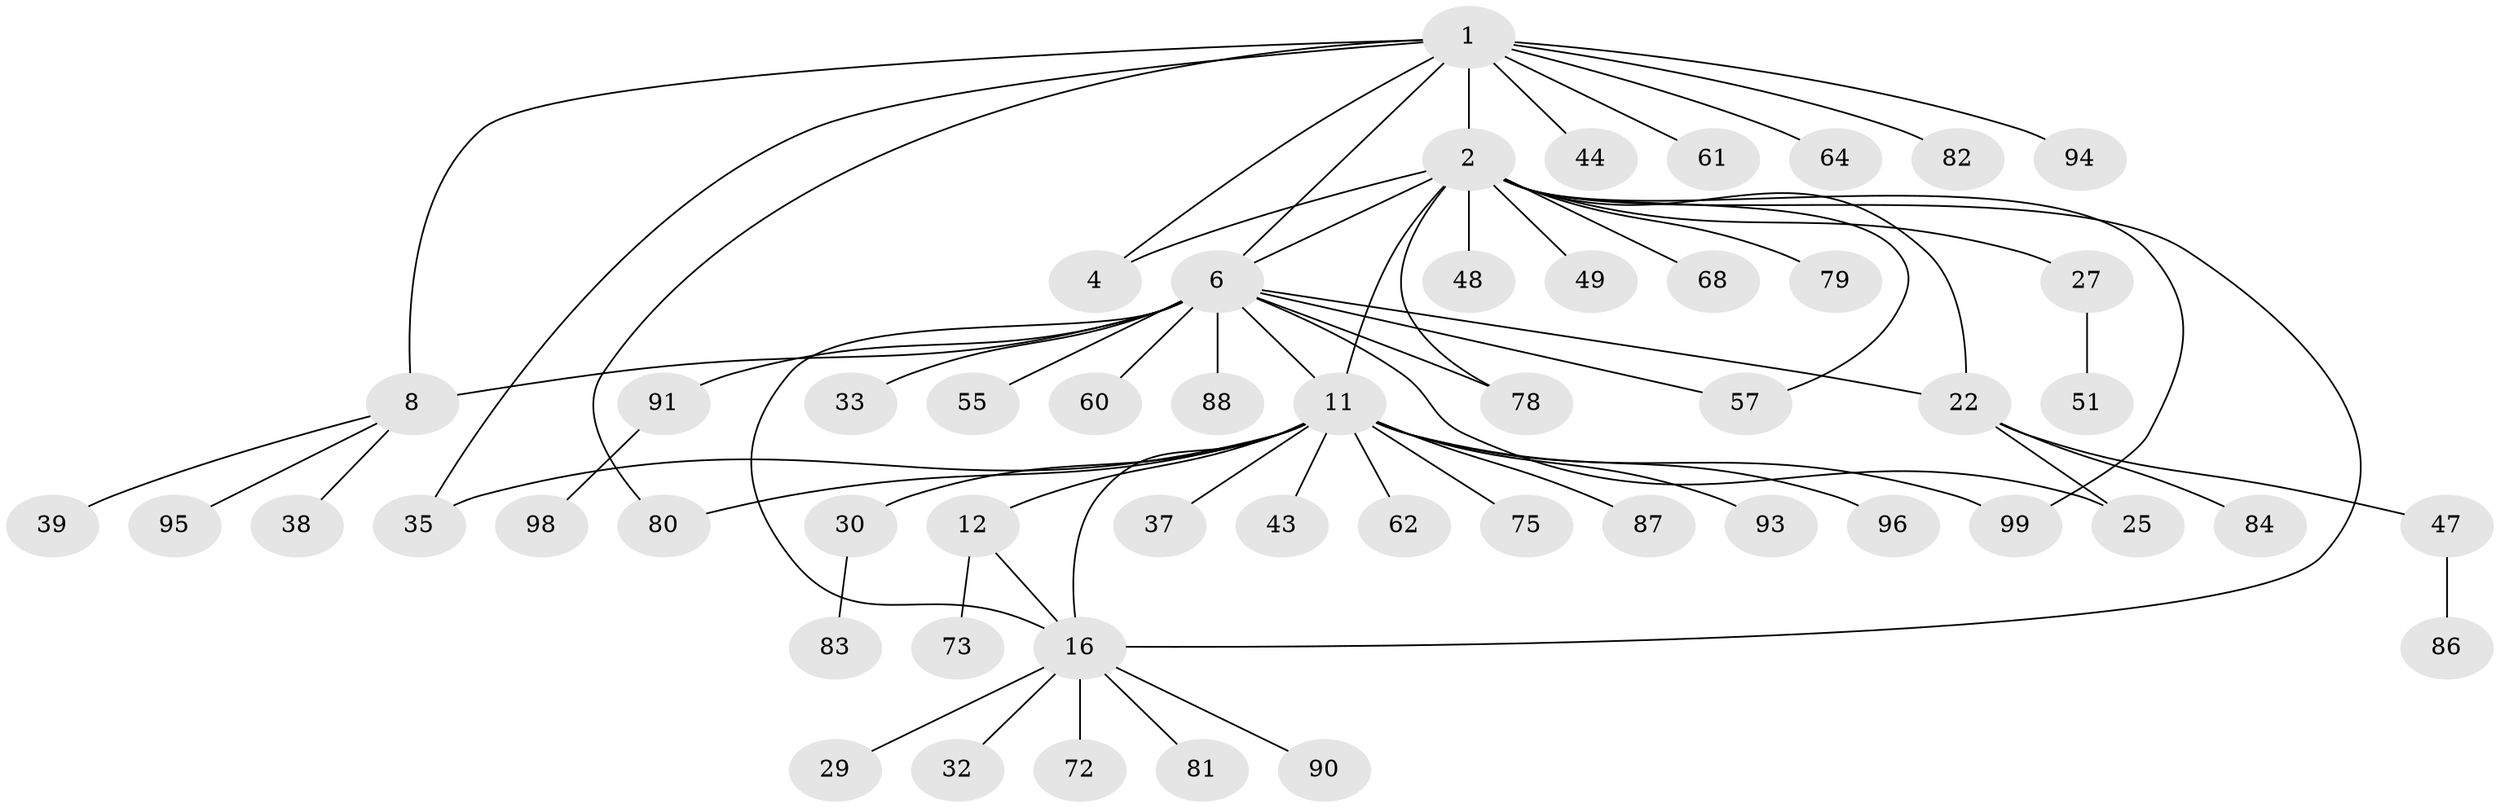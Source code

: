 // original degree distribution, {5: 0.02830188679245283, 11: 0.03773584905660377, 6: 0.04716981132075472, 9: 0.04716981132075472, 7: 0.04716981132075472, 17: 0.009433962264150943, 8: 0.009433962264150943, 4: 0.009433962264150943, 3: 0.02830188679245283, 2: 0.19811320754716982, 1: 0.5377358490566038}
// Generated by graph-tools (version 1.1) at 2025/15/03/09/25 04:15:55]
// undirected, 53 vertices, 66 edges
graph export_dot {
graph [start="1"]
  node [color=gray90,style=filled];
  1 [super="+9+5"];
  2 [super="+59+3+71"];
  4 [super="+36+63"];
  6 [super="+65+10+7+26+50+21"];
  8;
  11 [super="+74+13"];
  12 [super="+92+15+67+69"];
  16 [super="+85+18"];
  22 [super="+24+105+54+102"];
  25;
  27;
  29;
  30 [super="+31"];
  32;
  33;
  35 [super="+42"];
  37;
  38 [super="+40"];
  39;
  43;
  44;
  47;
  48;
  49;
  51;
  55;
  57;
  60;
  61;
  62;
  64 [super="+97"];
  68;
  72;
  73;
  75;
  78;
  79;
  80;
  81;
  82;
  83;
  84;
  86;
  87;
  88;
  90;
  91;
  93;
  94 [super="+100"];
  95;
  96;
  98;
  99;
  1 -- 2 [weight=4];
  1 -- 4 [weight=2];
  1 -- 64;
  1 -- 35;
  1 -- 6 [weight=3];
  1 -- 8;
  1 -- 80;
  1 -- 61;
  1 -- 94;
  1 -- 82;
  1 -- 44;
  2 -- 4 [weight=2];
  2 -- 49;
  2 -- 68;
  2 -- 99;
  2 -- 11;
  2 -- 22 [weight=3];
  2 -- 6;
  2 -- 78;
  2 -- 79;
  2 -- 48;
  2 -- 16 [weight=4];
  2 -- 57;
  2 -- 27;
  6 -- 8 [weight=3];
  6 -- 33;
  6 -- 78;
  6 -- 16 [weight=3];
  6 -- 88 [weight=2];
  6 -- 57;
  6 -- 22 [weight=5];
  6 -- 11 [weight=2];
  6 -- 60;
  6 -- 91;
  6 -- 55;
  6 -- 25 [weight=2];
  8 -- 38;
  8 -- 39;
  8 -- 95;
  11 -- 12 [weight=6];
  11 -- 30;
  11 -- 75;
  11 -- 80;
  11 -- 87;
  11 -- 93;
  11 -- 96;
  11 -- 35;
  11 -- 99;
  11 -- 37;
  11 -- 43;
  11 -- 62;
  11 -- 16;
  12 -- 73;
  12 -- 16 [weight=2];
  16 -- 32;
  16 -- 72;
  16 -- 81;
  16 -- 90;
  16 -- 29;
  22 -- 25 [weight=2];
  22 -- 84;
  22 -- 47;
  27 -- 51;
  30 -- 83;
  47 -- 86;
  91 -- 98;
}
